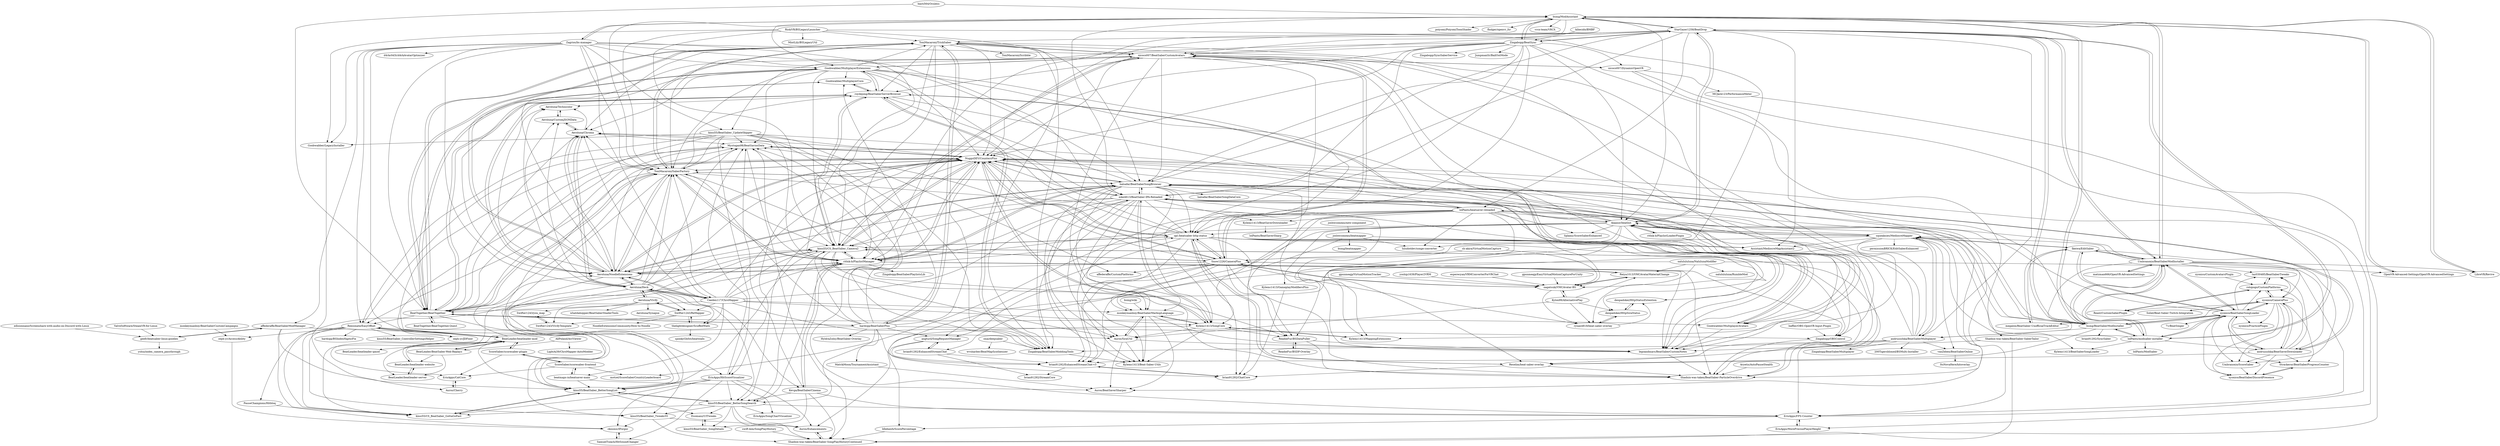 digraph G {
"bsmg/ModAssistant" -> "StarGazer1258/BeatDrop"
"bsmg/ModAssistant" -> "Zagrios/bs-manager"
"bsmg/ModAssistant" -> "Umbranoxio/BeatSaberModInstaller"
"bsmg/ModAssistant" -> "Zingabopp/BeatSync"
"bsmg/ModAssistant" -> "Goobwabber/MultiplayerExtensions"
"bsmg/ModAssistant" -> "OpenVR-Advanced-Settings/OpenVR-AdvancedSettings" ["e"=1]
"bsmg/ModAssistant" -> "nicoco007/BeatSaberCustomAvatars"
"bsmg/ModAssistant" -> "bsmg/BeatSaberModInstaller"
"bsmg/ModAssistant" -> "LibreVR/Revive" ["e"=1]
"bsmg/ModAssistant" -> "ToniMacaroni/SaberFactory"
"bsmg/ModAssistant" -> "Alaanor/beatlist"
"bsmg/ModAssistant" -> "nike4613/BeatSaber-IPA-Reloaded"
"bsmg/ModAssistant" -> "poiyomi/PoiyomiToonShader" ["e"=1]
"bsmg/ModAssistant" -> "fholger/openvr_fsr" ["e"=1]
"bsmg/ModAssistant" -> "vrcx-team/VRCX" ["e"=1]
"NuggoDEV/CountersPlus" -> "Mystogan98/BeatSaviorData"
"NuggoDEV/CountersPlus" -> "ToniMacaroni/SaberFactory"
"NuggoDEV/CountersPlus" -> "halsafar/BeatSaberSongBrowser"
"NuggoDEV/CountersPlus" -> "opl-/beatsaber-http-status"
"NuggoDEV/CountersPlus" -> "kinsi55/BeatSaber_BetterSongSearch"
"NuggoDEV/CountersPlus" -> "Aeroluna/NoodleExtensions"
"NuggoDEV/CountersPlus" -> "ErisApps/FPS-Counter"
"NuggoDEV/CountersPlus" -> "rithik-b/PlaylistManager"
"NuggoDEV/CountersPlus" -> "kinsi55/CS_BeatSaber_Camera2"
"NuggoDEV/CountersPlus" -> "ReadieFur/BSDataPuller"
"NuggoDEV/CountersPlus" -> "legoandmars/BeatSaberCustomNotes"
"NuggoDEV/CountersPlus" -> "ErisApps/HitScoreVisualizer"
"NuggoDEV/CountersPlus" -> "Kylemc1413/SongCore"
"NuggoDEV/CountersPlus" -> "Snow1226/CameraPlus"
"NuggoDEV/CountersPlus" -> "kinsi55/BeatSaber_BetterSongList"
"Umbranoxio/BeatSaberModInstaller" -> "bsmg/BeatSaberModInstaller"
"Umbranoxio/BeatSaberModInstaller" -> "xyonico/BeatSaberSongLoader"
"Umbranoxio/BeatSaberModInstaller" -> "lolPants/modsaber-installer"
"Umbranoxio/BeatSaberModInstaller" -> "StarGazer1258/BeatDrop"
"Umbranoxio/BeatSaberModInstaller" -> "bsmg/ModAssistant"
"Umbranoxio/BeatSaberModInstaller" -> "matzman666/OpenVR-AdvancedSettings" ["e"=1]
"Umbranoxio/BeatSaberModInstaller" -> "Ikeiwa/EditSaber"
"Umbranoxio/BeatSaberModInstaller" -> "xyonico/CameraPlus"
"Umbranoxio/BeatSaberModInstaller" -> "andruzzzhka/BeatSaberMultiplayer"
"Umbranoxio/BeatSaberModInstaller" -> "andruzzzhka/BeatSaverDownloader"
"Umbranoxio/BeatSaberModInstaller" -> "halsafar/BeatSaberSongBrowser"
"Umbranoxio/BeatSaberModInstaller" -> "squeaksies/MediocreMapper"
"Umbranoxio/BeatSaberModInstaller" -> "OpenVR-Advanced-Settings/OpenVR-AdvancedSettings" ["e"=1]
"Umbranoxio/BeatSaberModInstaller" -> "taz030485/BeatSaberTweaks"
"Umbranoxio/BeatSaberModInstaller" -> "LibreVR/Revive" ["e"=1]
"halsafar/BeatSaberSongBrowser" -> "NuggoDEV/CountersPlus"
"halsafar/BeatSaberSongBrowser" -> "Aeroluna/NoodleExtensions"
"halsafar/BeatSaberSongBrowser" -> "rithik-b/PlaylistManager"
"halsafar/BeatSaberSongBrowser" -> "legoandmars/BeatSaberCustomNotes"
"halsafar/BeatSaberSongBrowser" -> "roydejong/BeatSaberServerBrowser"
"halsafar/BeatSaberSongBrowser" -> "halsafar/BeatSaberSongDataCore"
"halsafar/BeatSaberSongBrowser" -> "ToniMacaroni/SaberFactory"
"halsafar/BeatSaberSongBrowser" -> "opl-/beatsaber-http-status"
"halsafar/BeatSaberSongBrowser" -> "Auros/SiraUtil"
"halsafar/BeatSaberSongBrowser" -> "kinsi55/CS_BeatSaber_Camera2"
"halsafar/BeatSaberSongBrowser" -> "monkeymanboy/BeatSaberMarkupLanguage"
"halsafar/BeatSaberSongBrowser" -> "Kylemc1413/SongCore"
"halsafar/BeatSaberSongBrowser" -> "andruzzzhka/BeatSaverDownloader"
"halsafar/BeatSaberSongBrowser" -> "nike4613/BeatSaber-IPA-Reloaded"
"halsafar/BeatSaberSongBrowser" -> "Kylemc1413/Beat-Saber-Utils"
"OpenVR-Advanced-Settings/OpenVR-AdvancedSettings" -> "bsmg/ModAssistant" ["e"=1]
"bsmg/BeatSaberModInstaller" -> "lolPants/modsaber-installer"
"bsmg/BeatSaberModInstaller" -> "StarGazer1258/BeatDrop"
"bsmg/BeatSaberModInstaller" -> "Umbranoxio/BeatSaberModInstaller"
"bsmg/BeatSaberModInstaller" -> "Alaanor/beatlist"
"bsmg/BeatSaberModInstaller" -> "nike4613/BeatSaber-IPA-Reloaded"
"bsmg/BeatSaberModInstaller" -> "andruzzzhka/BeatSaberMultiplayer"
"bsmg/BeatSaberModInstaller" -> "squeaksies/MediocreMapper"
"bsmg/BeatSaberModInstaller" -> "halsafar/BeatSaberSongBrowser"
"bsmg/BeatSaberModInstaller" -> "xyonico/CameraPlus"
"bsmg/BeatSaberModInstaller" -> "xyonico/BeatSaberSongLoader"
"bsmg/BeatSaberModInstaller" -> "bsmg/ModAssistant"
"bsmg/BeatSaberModInstaller" -> "brian91292/SyncSaber"
"bsmg/BeatSaberModInstaller" -> "Reselim/beat-saber-overlay"
"lolPants/beatsaver-reloaded" -> "nike4613/BeatSaber-IPA-Reloaded"
"lolPants/beatsaver-reloaded" -> "luludotdev/songe-converter"
"lolPants/beatsaver-reloaded" -> "squeaksies/MediocreMapper"
"lolPants/beatsaver-reloaded" -> "Splamy/ScoreSaberEnhanced"
"lolPants/beatsaver-reloaded" -> "Assistant/MediocreMapAssistant2"
"lolPants/beatsaver-reloaded" -> "brian91292/EnhancedStreamChat-v3"
"lolPants/beatsaver-reloaded" -> "Kylemc1413/MappingExtensions"
"lolPants/beatsaver-reloaded" -> "Kylemc1413/SongCore"
"lolPants/beatsaver-reloaded" -> "Kylemc1413/BeatSaverDownloader"
"lolPants/beatsaver-reloaded" -> "opl-/beatsaber-http-status"
"lolPants/beatsaver-reloaded" -> "NuggoDEV/CountersPlus"
"lolPants/beatsaver-reloaded" -> "Auros/BeatSaverSharper"
"lolPants/beatsaver-reloaded" -> "brian91292/ChatCore"
"lolPants/beatsaver-reloaded" -> "Alaanor/beatlist"
"lolPants/beatsaver-reloaded" -> "motzel/ScoreSaberCountryLeaderboard"
"sh-akira/VirtualMotionCapture" -> "nagatsuki/VMCAvatar-BS" ["e"=1]
"sh-akira/VirtualMotionCapture" -> "Snow1226/CameraPlus" ["e"=1]
"StarGazer1258/BeatDrop" -> "bsmg/BeatSaberModInstaller"
"StarGazer1258/BeatDrop" -> "Alaanor/beatlist"
"StarGazer1258/BeatDrop" -> "Umbranoxio/BeatSaberModInstaller"
"StarGazer1258/BeatDrop" -> "lolPants/modsaber-installer"
"StarGazer1258/BeatDrop" -> "bsmg/ModAssistant"
"StarGazer1258/BeatDrop" -> "nike4613/BeatSaber-IPA-Reloaded"
"StarGazer1258/BeatDrop" -> "Zingabopp/BeatSync"
"StarGazer1258/BeatDrop" -> "halsafar/BeatSaberSongBrowser"
"StarGazer1258/BeatDrop" -> "lolPants/beatsaver-reloaded"
"StarGazer1258/BeatDrop" -> "NuggoDEV/CountersPlus"
"StarGazer1258/BeatDrop" -> "nicoco007/BeatSaberCustomAvatars"
"StarGazer1258/BeatDrop" -> "ToniMacaroni/TrickSaber"
"StarGazer1258/BeatDrop" -> "Assistant/MediocreMapAssistant2"
"StarGazer1258/BeatDrop" -> "rithik-b/PlaylistManager"
"StarGazer1258/BeatDrop" -> "andruzzzhka/BeatSaberMultiplayer"
"esperecyan/VRMConverterForVRChat" -> "nagatsuki/VMCAvatar-BS" ["e"=1]
"baffler/OBS-OpenVR-Input-Plugin" -> "Zingabopp/OBSControl" ["e"=1]
"andruzzzhka/BeatSaberMultiplayer" -> "Zingabopp/BeatSaberMultiplayer"
"andruzzzhka/BeatSaberMultiplayer" -> "halsafar/BeatSaberSongBrowser"
"andruzzzhka/BeatSaberMultiplayer" -> "brian91292/EnhancedStreamChat-v3"
"andruzzzhka/BeatSaberMultiplayer" -> "vanZeben/BeatSaberOnline"
"andruzzzhka/BeatSaberMultiplayer" -> "squeaksies/MediocreMapper"
"andruzzzhka/BeatSaberMultiplayer" -> "200Tigersbloxed/BSMulti-Installer"
"andruzzzhka/BeatSaberMultiplayer" -> "Reselim/beat-saber-overlay"
"andruzzzhka/BeatSaberMultiplayer" -> "nicoco007/BeatSaberCustomAvatars"
"andruzzzhka/BeatSaberMultiplayer" -> "Alaanor/beatlist"
"andruzzzhka/BeatSaberMultiplayer" -> "nike4613/BeatSaber-IPA-Reloaded"
"andruzzzhka/BeatSaberMultiplayer" -> "Zingabopp/BeatSaberModdingTools"
"xyonico/BeatSaberSongLoader" -> "andruzzzhka/BeatSaverDownloader"
"xyonico/BeatSaberSongLoader" -> "xyonico/CameraPlus"
"xyonico/BeatSaberSongLoader" -> "megalon/BeatSaber-UnofficialTrackEditor"
"xyonico/BeatSaberSongLoader" -> "Ikeiwa/EditSaber"
"xyonico/BeatSaberSongLoader" -> "Umbranoxio/BeatSaberModInstaller"
"xyonico/BeatSaberSongLoader" -> "rolopogo/CustomPlatforms"
"xyonico/BeatSaberSongLoader" -> "halsafar/BeatSaberSongBrowser"
"xyonico/BeatSaberSongLoader" -> "Umbranoxio/ScoreSaber"
"xyonico/BeatSaberSongLoader" -> "taz030485/BeatSaberTweaks"
"xyonico/BeatSaberSongLoader" -> "lolPants/modsaber-installer"
"xyonico/BeatSaberSongLoader" -> "xyonico/PracticePlugin"
"xyonico/BeatSaberSongLoader" -> "xyonico/BeatSaberDiscordPresence"
"xyonico/BeatSaberSongLoader" -> "71/BeatSinger"
"xyonico/BeatSaberSongLoader" -> "Strackeror/BeatSaberProgressCounter"
"xyonico/BeatSaberSongLoader" -> "bsmg/BeatSaberModInstaller"
"Kylemc1413/GameplayModifiersPlus" -> "brian91292/ChatCore"
"Kylemc1413/MappingExtensions" -> "Kylemc1413/SongCore"
"Kylemc1413/SongCore" -> "Kylemc1413/MappingExtensions"
"Kylemc1413/SongCore" -> "monkeymanboy/BeatSaberMarkupLanguage"
"Kylemc1413/SongCore" -> "Auros/SiraUtil"
"Kylemc1413/SongCore" -> "ReadieFur/BSDataPuller"
"Kylemc1413/SongCore" -> "Kylemc1413/Beat-Saber-Utils"
"Kylemc1413/SongCore" -> "NuggoDEV/CountersPlus"
"Kylemc1413/SongCore" -> "nike4613/BeatSaber-IPA-Reloaded"
"Kylemc1413/SongCore" -> "Auros/Enhancements"
"monkeymanboy/BeatSaberCustomCampaigns" -> "zeph-yr/AccessAbility"
"Ikeiwa/EditSaber" -> "megalon/BeatSaber-UnofficialTrackEditor"
"Ikeiwa/EditSaber" -> "squeaksies/MediocreMapper"
"Ikeiwa/EditSaber" -> "xyonico/BeatSaberSongLoader"
"Ikeiwa/EditSaber" -> "Umbranoxio/BeatSaberModInstaller"
"Ikeiwa/EditSaber" -> "Umbranoxio/ScoreSaber"
"xyonico/CameraPlus" -> "rolopogo/CustomPlatforms"
"xyonico/CameraPlus" -> "taz030485/BeatSaberTweaks"
"xyonico/CameraPlus" -> "xyonico/PracticePlugin"
"xyonico/CameraPlus" -> "Soliel/Beat-Saber-Twitch-Integration"
"xyonico/CameraPlus" -> "xyonico/BeatSaberDiscordPresence"
"xyonico/CameraPlus" -> "andruzzzhka/BeatSaverDownloader"
"xyonico/CameraPlus" -> "Umbranoxio/ScoreSaber"
"xyonico/CameraPlus" -> "xyonico/BeatSaberSongLoader"
"xyonico/CameraPlus" -> "Reaxt/CustomSaberPlugin"
"xyonico/CameraPlus" -> "Strackeror/BeatSaberProgressCounter"
"angturil/SongRequestManager" -> "brian91292/EnhancedStreamChat"
"angturil/SongRequestManager" -> "brian91292/EnhancedStreamChat-v3"
"angturil/SongRequestManager" -> "brian91292/ChatCore"
"xyonico/CustomAvatarsPlugin" -> "rolopogo/CustomPlatforms"
"brian91292/EnhancedStreamChat" -> "brian91292/StreamCore"
"brian91292/EnhancedStreamChat" -> "angturil/SongRequestManager"
"brian91292/EnhancedStreamChat" -> "brian91292/EnhancedStreamChat-v3"
"nike4613/BeatSaber-IPA-Reloaded" -> "Kylemc1413/SongCore"
"nike4613/BeatSaber-IPA-Reloaded" -> "monkeymanboy/BeatSaberMarkupLanguage"
"nike4613/BeatSaber-IPA-Reloaded" -> "Auros/SiraUtil"
"nike4613/BeatSaber-IPA-Reloaded" -> "Kylemc1413/Beat-Saber-Utils"
"nike4613/BeatSaber-IPA-Reloaded" -> "halsafar/BeatSaberSongBrowser"
"nike4613/BeatSaber-IPA-Reloaded" -> "Aeroluna/NoodleExtensions"
"nike4613/BeatSaber-IPA-Reloaded" -> "opl-/beatsaber-http-status"
"nike4613/BeatSaber-IPA-Reloaded" -> "NuggoDEV/CountersPlus"
"nike4613/BeatSaber-IPA-Reloaded" -> "rithik-b/PlaylistManager"
"nike4613/BeatSaber-IPA-Reloaded" -> "kinsi55/CS_BeatSaber_Camera2"
"nike4613/BeatSaber-IPA-Reloaded" -> "brian91292/EnhancedStreamChat-v3"
"nike4613/BeatSaber-IPA-Reloaded" -> "Kylemc1413/BeatSaverDownloader"
"nike4613/BeatSaber-IPA-Reloaded" -> "lolPants/beatsaver-reloaded"
"nike4613/BeatSaber-IPA-Reloaded" -> "legoandmars/BeatSaberCustomNotes"
"nike4613/BeatSaber-IPA-Reloaded" -> "Zingabopp/BeatSaberModdingTools"
"Umbranoxio/ScoreSaber" -> "xyonico/BeatSaberDiscordPresence"
"andruzzzhka/BeatSaverDownloader" -> "xyonico/BeatSaberDiscordPresence"
"andruzzzhka/BeatSaverDownloader" -> "Umbranoxio/ScoreSaber"
"andruzzzhka/BeatSaverDownloader" -> "xyonico/BeatSaberSongLoader"
"andruzzzhka/BeatSaverDownloader" -> "rolopogo/CustomPlatforms"
"andruzzzhka/BeatSaverDownloader" -> "xyonico/CameraPlus"
"andruzzzhka/BeatSaverDownloader" -> "halsafar/BeatSaberSongBrowser"
"andruzzzhka/BeatSaverDownloader" -> "taz030485/BeatSaberTweaks"
"andruzzzhka/BeatSaverDownloader" -> "Reselim/beat-saber-overlay"
"andruzzzhka/BeatSaverDownloader" -> "Strackeror/BeatSaberProgressCounter"
"taz030485/BeatSaberTweaks" -> "rolopogo/CustomPlatforms"
"Alaanor/beatlist" -> "rithik-b/PlaylistLoaderPlugin"
"Alaanor/beatlist" -> "NuggoDEV/CountersPlus"
"Alaanor/beatlist" -> "rithik-b/PlaylistManager"
"Alaanor/beatlist" -> "Zingabopp/OBSControl"
"Alaanor/beatlist" -> "Snow1226/CameraPlus"
"Alaanor/beatlist" -> "Reselim/beat-saber-overlay"
"Alaanor/beatlist" -> "nike4613/BeatSaber-IPA-Reloaded"
"Alaanor/beatlist" -> "Splamy/ScoreSaberEnhanced"
"Alaanor/beatlist" -> "StarGazer1258/BeatDrop"
"Alaanor/beatlist" -> "brian91292/EnhancedStreamChat-v3"
"Alaanor/beatlist" -> "squeaksies/MediocreMapper"
"Alaanor/beatlist" -> "opl-/beatsaber-http-status"
"Alaanor/beatlist" -> "Shadnix-was-taken/BeatSaber-ParticleOverdrive"
"Alaanor/beatlist" -> "halsafar/BeatSaberSongBrowser"
"Alaanor/beatlist" -> "Kylemc1413/GameplayModifiersPlus"
"lolPants/modsaber-installer" -> "bsmg/BeatSaberModInstaller"
"lolPants/modsaber-installer" -> "Umbranoxio/BeatSaberModInstaller"
"lolPants/modsaber-installer" -> "xyonico/BeatSaberSongLoader"
"lolPants/modsaber-installer" -> "StarGazer1258/BeatDrop"
"lolPants/modsaber-installer" -> "andruzzzhka/BeatSaverDownloader"
"lolPants/modsaber-installer" -> "squeaksies/MediocreMapper"
"lolPants/modsaber-installer" -> "lolPants/ModSaber"
"lolPants/modsaber-installer" -> "Kylemc1413/BeatSaberSongLoader"
"lolPants/modsaber-installer" -> "NuggoDEV/CountersPlus"
"squeaksies/MediocreMapper" -> "Assistant/MediocreMapAssistant2"
"squeaksies/MediocreMapper" -> "luludotdev/songe-converter"
"squeaksies/MediocreMapper" -> "Ikeiwa/EditSaber"
"squeaksies/MediocreMapper" -> "Kylemc1413/MappingExtensions"
"squeaksies/MediocreMapper" -> "permissionBRICK/EditSaberEnhanced"
"squeaksies/MediocreMapper" -> "nike4613/BeatSaber-IPA-Reloaded"
"squeaksies/MediocreMapper" -> "Kylemc1413/BeatSaberSongLoader"
"squeaksies/MediocreMapper" -> "lolPants/beatsaver-reloaded"
"squeaksies/MediocreMapper" -> "brian91292/EnhancedStreamChat"
"squeaksies/MediocreMapper" -> "Alaanor/beatlist"
"squeaksies/MediocreMapper" -> "vanZeben/BeatSaberOnline"
"squeaksies/MediocreMapper" -> "andruzzzhka/BeatSaberMultiplayer"
"Strackeror/BeatSaberProgressCounter" -> "xyonico/BeatSaberDiscordPresence"
"opl-/beatsaber-http-status" -> "Reselim/beat-saber-overlay"
"opl-/beatsaber-http-status" -> "brian91292/ChatCore"
"opl-/beatsaber-http-status" -> "NuggoDEV/CountersPlus"
"opl-/beatsaber-http-status" -> "denpadokei/HttpSiraStatus"
"opl-/beatsaber-http-status" -> "brian91292/EnhancedStreamChat-v3"
"opl-/beatsaber-http-status" -> "kinsi55/CS_BeatSaber_Camera2"
"opl-/beatsaber-http-status" -> "rynan4818/beat-saber-overlay"
"opl-/beatsaber-http-status" -> "Zingabopp/OBSControl"
"opl-/beatsaber-http-status" -> "ReadieFur/BSDataPuller"
"opl-/beatsaber-http-status" -> "Snow1226/CameraPlus"
"opl-/beatsaber-http-status" -> "angturil/SongRequestManager"
"opl-/beatsaber-http-status" -> "Mystogan98/BeatSaviorData"
"opl-/beatsaber-http-status" -> "Shadnix-was-taken/BeatSaber-ParticleOverdrive"
"opl-/beatsaber-http-status" -> "denpadokei/HttpStatusExtention"
"opl-/beatsaber-http-status" -> "Aeroluna/Chroma"
"Kylemc1413/BeatSaverDownloader" -> "lolPants/BeatSaverSharp"
"Shadnix-was-taken/BeatSaber-SaberTailor" -> "legoandmars/BeatSaberCustomNotes"
"Shadnix-was-taken/BeatSaber-SaberTailor" -> "Shadnix-was-taken/BeatSaber-SongPlayHistoryContinued"
"Reselim/beat-saber-overlay" -> "opl-/beatsaber-http-status"
"Reselim/beat-saber-overlay" -> "Shadnix-was-taken/BeatSaber-ParticleOverdrive"
"Reselim/beat-saber-overlay" -> "brian91292/ChatCore"
"legoandmars/BeatSaberCustomNotes" -> "Shadnix-was-taken/BeatSaber-ParticleOverdrive"
"megalon/BeatSaber-UnofficialTrackEditor" -> "Ikeiwa/EditSaber"
"xyonico/BeatSaberDiscordPresence" -> "Strackeror/BeatSaberProgressCounter"
"Reaxt/CustomSaberPlugin" -> "rolopogo/CustomPlatforms"
"rolopogo/CustomPlatforms" -> "taz030485/BeatSaberTweaks"
"rolopogo/CustomPlatforms" -> "Reaxt/CustomSaberPlugin"
"rolopogo/CustomPlatforms" -> "xyonico/CameraPlus"
"vanZeben/BeatSaberOnline" -> "ItsNovaHere/hitoverlay"
"Caeden117/ChroMapper" -> "Aeroluna/NoodleExtensions"
"Caeden117/ChroMapper" -> "Aeroluna/Heck"
"Caeden117/ChroMapper" -> "Kylemc1413/SongCore"
"Caeden117/ChroMapper" -> "monkeymanboy/BeatSaberMarkupLanguage"
"Caeden117/ChroMapper" -> "NuggoDEV/CountersPlus"
"Caeden117/ChroMapper" -> "nike4613/BeatSaber-IPA-Reloaded"
"Caeden117/ChroMapper" -> "BeatTogether/BeatTogether"
"Caeden117/ChroMapper" -> "Aeroluna/Chroma"
"Caeden117/ChroMapper" -> "thelightdesigner/ScuffedWalls"
"Caeden117/ChroMapper" -> "Swifter1243/ReMapper"
"Caeden117/ChroMapper" -> "Zingabopp/BeatSaberModdingTools"
"Caeden117/ChroMapper" -> "beatmaps-io/beatsaver-main"
"Caeden117/ChroMapper" -> "rithik-b/PlaylistManager"
"Caeden117/ChroMapper" -> "kinsi55/CS_BeatSaber_Camera2"
"Caeden117/ChroMapper" -> "ToniMacaroni/SaberFactory"
"nalulululuna/NalulunaModifier" -> "ErisApps/FPS-Counter"
"nalulululuna/NalulunaModifier" -> "Reiya1013/VMCAvatarMaterialChange"
"nalulululuna/NalulunaModifier" -> "nagatsuki/VMCAvatar-BS"
"nalulululuna/NalulunaModifier" -> "nalulululuna/RumbleMod"
"nalulululuna/NalulunaModifier" -> "Idlebawb/ScorePercentage"
"joshwcomeau/beatmapper" -> "bsmg/beatmapper"
"joshwcomeau/beatmapper" -> "Assistant/MediocreMapAssistant2"
"joshwcomeau/beatmapper" -> "luludotdev/songe-converter"
"joshwcomeau/beatmapper" -> "monkeymanboy/BeatSaberMarkupLanguage"
"ToniMacaroni/TrickSaber" -> "ToniMacaroni/SaberFactory"
"ToniMacaroni/TrickSaber" -> "Aeroluna/NoodleExtensions"
"ToniMacaroni/TrickSaber" -> "ToniMacaroni/Scribble"
"ToniMacaroni/TrickSaber" -> "kinsi55/CS_BeatSaber_Camera2"
"ToniMacaroni/TrickSaber" -> "roydejong/BeatSaberServerBrowser"
"ToniMacaroni/TrickSaber" -> "nicoco007/BeatSaberCustomAvatars"
"ToniMacaroni/TrickSaber" -> "Aeroluna/Chroma"
"ToniMacaroni/TrickSaber" -> "rithik-b/PlaylistManager"
"ToniMacaroni/TrickSaber" -> "Goobwabber/MultiplayerAvatars"
"ToniMacaroni/TrickSaber" -> "halsafar/BeatSaberSongBrowser"
"ToniMacaroni/TrickSaber" -> "Zingabopp/OBSControl"
"ToniMacaroni/TrickSaber" -> "BeatTogether/BeatTogether"
"ToniMacaroni/TrickSaber" -> "NuggoDEV/CountersPlus"
"ToniMacaroni/TrickSaber" -> "hardcpp/BeatSaberPlus"
"ToniMacaroni/TrickSaber" -> "Zingabopp/BeatSaberModdingTools"
"gpsnmeajp/EasyVirtualMotionCaptureForUnity" -> "nagatsuki/VMCAvatar-BS" ["e"=1]
"Snow1226/CameraPlus" -> "nagatsuki/VMCAvatar-BS"
"Snow1226/CameraPlus" -> "Reiya1013/VMCAvatarMaterialChange"
"Snow1226/CameraPlus" -> "rynan4818/beat-saber-overlay"
"Snow1226/CameraPlus" -> "kinsi55/CS_BeatSaber_Camera2"
"Snow1226/CameraPlus" -> "NuggoDEV/CountersPlus"
"Snow1226/CameraPlus" -> "Shadnix-was-taken/BeatSaber-ParticleOverdrive"
"Snow1226/CameraPlus" -> "opl-/beatsaber-http-status"
"Snow1226/CameraPlus" -> "ReadieFur/BSDataPuller"
"Snow1226/CameraPlus" -> "nicoco007/BeatSaberCustomAvatars"
"Snow1226/CameraPlus" -> "Kylemc1413/Beat-Saber-Utils"
"Snow1226/CameraPlus" -> "affederaffe/CustomPlatforms"
"Snow1226/CameraPlus" -> "Mystogan98/BeatSaviorData"
"Snow1226/CameraPlus" -> "angturil/SongRequestManager"
"Snow1226/CameraPlus" -> "monkeymanboy/BeatSaberMarkupLanguage"
"Snow1226/CameraPlus" -> "Aeroluna/NoodleExtensions"
"rynan4818/beat-saber-overlay" -> "denpadokei/HttpSiraStatus"
"rynan4818/beat-saber-overlay" -> "denpadokei/HttpStatusExtention"
"gpsnmeajp/VirtualMotionTracker" -> "nagatsuki/VMCAvatar-BS" ["e"=1]
"rithik-b/PlaylistLoaderPlugin" -> "Shadnix-was-taken/BeatSaber-ParticleOverdrive"
"rithik-b/PlaylistLoaderPlugin" -> "Alaanor/beatlist"
"Mystogan98/BeatSaviorData" -> "NuggoDEV/CountersPlus"
"Mystogan98/BeatSaviorData" -> "ErisApps/FPS-Counter"
"Mystogan98/BeatSaviorData" -> "zeph-yr/JDFixer"
"Mystogan98/BeatSaviorData" -> "Shadnix-was-taken/BeatSaber-SongPlayHistoryContinued"
"kihecido/BMBF" -> "Zingabopp/BeatSync" ["e"=1]
"oxai/deepsaber" -> "Zingabopp/BeatSaberModdingTools"
"oxai/deepsaber" -> "wvsharber/BeatMapSynthesizer"
"MatrikMoon/TournamentAssistant" -> "Auros/BeatSaverSharper"
"geefr/beatsaber-linux-goodies" -> "affederaffe/BeatSaberModManager"
"geefr/beatsaber-linux-goodies" -> "yshui/index_camera_passthrough" ["e"=1]
"Zingabopp/BeatSaberModdingTools" -> "Kylemc1413/Beat-Saber-Utils"
"Zingabopp/BeatSaberModdingTools" -> "roydejong/BeatSaberServerBrowser"
"nicoco007/BeatSaberCustomAvatars" -> "nicoco007/DynamicOpenVR"
"nicoco007/BeatSaberCustomAvatars" -> "kinsi55/CS_BeatSaber_Camera2"
"nicoco007/BeatSaberCustomAvatars" -> "Snow1226/CameraPlus"
"nicoco007/BeatSaberCustomAvatars" -> "ToniMacaroni/TrickSaber"
"nicoco007/BeatSaberCustomAvatars" -> "ToniMacaroni/SaberFactory"
"nicoco007/BeatSaberCustomAvatars" -> "Aeroluna/NoodleExtensions"
"nicoco007/BeatSaberCustomAvatars" -> "opl-/beatsaber-http-status"
"nicoco007/BeatSaberCustomAvatars" -> "halsafar/BeatSaberSongBrowser"
"nicoco007/BeatSaberCustomAvatars" -> "NuggoDEV/CountersPlus"
"nicoco007/BeatSaberCustomAvatars" -> "monkeymanboy/BeatSaberMarkupLanguage"
"nicoco007/BeatSaberCustomAvatars" -> "Goobwabber/MultiplayerAvatars"
"nicoco007/BeatSaberCustomAvatars" -> "roydejong/BeatSaberServerBrowser"
"nicoco007/BeatSaberCustomAvatars" -> "nagatsuki/VMCAvatar-BS"
"nicoco007/BeatSaberCustomAvatars" -> "legoandmars/BeatSaberCustomNotes"
"nicoco007/BeatSaberCustomAvatars" -> "Goobwabber/MultiplayerExtensions"
"Aeroluna/Chroma" -> "Aeroluna/NoodleExtensions"
"Aeroluna/Chroma" -> "Aeroluna/CustomJSONData"
"Aeroluna/Chroma" -> "Aeroluna/Technicolor"
"Aeroluna/Chroma" -> "Aeroluna/Heck"
"Aeroluna/Chroma" -> "Mystogan98/BeatSaviorData"
"Aeroluna/CustomJSONData" -> "Aeroluna/Technicolor"
"Aeroluna/CustomJSONData" -> "Aeroluna/Chroma"
"Zingabopp/OBSControl" -> "Shadnix-was-taken/BeatSaber-ParticleOverdrive"
"Aeroluna/NoodleExtensions" -> "Aeroluna/Chroma"
"Aeroluna/NoodleExtensions" -> "Aeroluna/Heck"
"Aeroluna/NoodleExtensions" -> "Aeroluna/CustomJSONData"
"Aeroluna/NoodleExtensions" -> "rithik-b/PlaylistManager"
"Aeroluna/NoodleExtensions" -> "NuggoDEV/CountersPlus"
"Aeroluna/NoodleExtensions" -> "ToniMacaroni/SaberFactory"
"Aeroluna/NoodleExtensions" -> "roydejong/BeatSaberServerBrowser"
"Aeroluna/NoodleExtensions" -> "ToniMacaroni/TrickSaber"
"Aeroluna/NoodleExtensions" -> "halsafar/BeatSaberSongBrowser"
"Aeroluna/NoodleExtensions" -> "Aeroluna/Technicolor"
"Aeroluna/NoodleExtensions" -> "Mystogan98/BeatSaviorData"
"Aeroluna/NoodleExtensions" -> "opl-/beatsaber-http-status"
"Aeroluna/NoodleExtensions" -> "Caeden117/ChroMapper"
"Aeroluna/NoodleExtensions" -> "kinsi55/CS_BeatSaber_GottaGoFast"
"Aeroluna/NoodleExtensions" -> "kinsi55/CS_BeatSaber_Camera2"
"brian91292/EnhancedStreamChat-v3" -> "brian91292/ChatCore"
"brian91292/EnhancedStreamChat-v3" -> "brian91292/StreamCore"
"ErisApps/MorePrecisePlayerHeight" -> "ErisApps/FPS-Counter"
"Aryetis/AutoPauseStealth" -> "Shadnix-was-taken/BeatSaber-ParticleOverdrive"
"Kylon99/AlternativePlay" -> "nagatsuki/VMCAvatar-BS"
"Kylon99/AlternativePlay" -> "denpadokei/HttpSiraStatus"
"Kylon99/AlternativePlay" -> "Reiya1013/VMCAvatarMaterialChange"
"Kylon99/AlternativePlay" -> "rynan4818/beat-saber-overlay"
"Kylon99/AlternativePlay" -> "Auros/SiraUtil"
"Auros/SiraUtil" -> "monkeymanboy/BeatSaberMarkupLanguage"
"Auros/SiraUtil" -> "Kylemc1413/Beat-Saber-Utils"
"Auros/SiraUtil" -> "Auros/BeatSaverSharper"
"Auros/SiraUtil" -> "legoandmars/BeatSaberCustomNotes"
"bsmg/wiki" -> "monkeymanboy/BeatSaberMarkupLanguage"
"Zingabopp/BeatSync" -> "Zingabopp/SyncSaberService"
"Zingabopp/BeatSync" -> "rithik-b/PlaylistManager"
"Zingabopp/BeatSync" -> "StarGazer1258/BeatDrop"
"Zingabopp/BeatSync" -> "Alaanor/beatlist"
"Zingabopp/BeatSync" -> "NuggoDEV/CountersPlus"
"Zingabopp/BeatSync" -> "bsmg/ModAssistant"
"Zingabopp/BeatSync" -> "kinsi55/BeatSaber_UpdateSkipper"
"Zingabopp/BeatSync" -> "Shadnix-was-taken/BeatSaber-SaberTailor"
"Zingabopp/BeatSync" -> "nike4613/BeatSaber-IPA-Reloaded"
"Zingabopp/BeatSync" -> "halsafar/BeatSaberSongBrowser"
"Zingabopp/BeatSync" -> "JumpmanSr/BailOutMode"
"Zingabopp/BeatSync" -> "nicoco007/BeatSaberCustomAvatars"
"Zingabopp/BeatSync" -> "opl-/beatsaber-http-status"
"Zingabopp/BeatSync" -> "Kylemc1413/SongCore"
"Zingabopp/BeatSync" -> "nicoco007/DynamicOpenVR"
"yoship1639/Player2VRM" -> "nagatsuki/VMCAvatar-BS" ["e"=1]
"nagatsuki/VMCAvatar-BS" -> "Reiya1013/VMCAvatarMaterialChange"
"nagatsuki/VMCAvatar-BS" -> "Snow1226/CameraPlus"
"nagatsuki/VMCAvatar-BS" -> "Kylon99/AlternativePlay"
"nagatsuki/VMCAvatar-BS" -> "rynan4818/beat-saber-overlay"
"Aeroluna/Technicolor" -> "Aeroluna/CustomJSONData"
"nicoco007/DynamicOpenVR" -> "nicoco007/BeatSaberCustomAvatars"
"nicoco007/DynamicOpenVR" -> "MCJack123/PerformanceMeter"
"nicoco007/DynamicOpenVR" -> "Shadnix-was-taken/BeatSaber-ParticleOverdrive"
"nicoco007/DynamicOpenVR" -> "ErisApps/MorePrecisePlayerHeight"
"ErisApps/FPS-Counter" -> "ErisApps/MorePrecisePlayerHeight"
"ErisApps/FPS-Counter" -> "Idlebawb/ScorePercentage"
"ErisApps/HitScoreVisualizer" -> "kinsi55/BeatSaber_BetterSongSearch"
"ErisApps/HitScoreVisualizer" -> "SamuelTulach/HitSoundChanger"
"ErisApps/HitScoreVisualizer" -> "ErisApps/SongChartVisualizer"
"ErisApps/HitScoreVisualizer" -> "Mystogan98/BeatSaviorData"
"ErisApps/HitScoreVisualizer" -> "Auros/Enhancements"
"ErisApps/HitScoreVisualizer" -> "kinsi55/CS_BeatSaber_GottaGoFast"
"ErisApps/HitScoreVisualizer" -> "kinsi55/BeatSaber_BetterSongList"
"ErisApps/HitScoreVisualizer" -> "ckosmic/IForgor"
"ReadieFur/BSDP-Overlay" -> "ReadieFur/BSDataPuller"
"monkeymanboy/BeatSaberMarkupLanguage" -> "Auros/SiraUtil"
"monkeymanboy/BeatSaberMarkupLanguage" -> "Kylemc1413/Beat-Saber-Utils"
"monkeymanboy/BeatSaberMarkupLanguage" -> "Kylemc1413/SongCore"
"monkeymanboy/BeatSaberMarkupLanguage" -> "legoandmars/BeatSaberCustomNotes"
"monkeymanboy/BeatSaberMarkupLanguage" -> "Auros/BeatSaverSharper"
"Reiya1013/VMCAvatarMaterialChange" -> "nagatsuki/VMCAvatar-BS"
"Reiya1013/VMCAvatarMaterialChange" -> "Snow1226/CameraPlus"
"Auros/Enhancements" -> "Shadnix-was-taken/BeatSaber-SongPlayHistoryContinued"
"brian91292/ChatCore" -> "brian91292/EnhancedStreamChat-v3"
"ReadieFur/BSDataPuller" -> "ReadieFur/BSDP-Overlay"
"ReadieFur/BSDataPuller" -> "Shadnix-was-taken/BeatSaber-ParticleOverdrive"
"ReadieFur/BSDataPuller" -> "legoandmars/BeatSaberCustomNotes"
"swift-kim/SongPlayHistory" -> "Shadnix-was-taken/BeatSaber-SongPlayHistoryContinued"
"Idlebawb/ScorePercentage" -> "Shadnix-was-taken/BeatSaber-SongPlayHistoryContinued"
"ToniMacaroni/SaberFactory" -> "NuggoDEV/CountersPlus"
"ToniMacaroni/SaberFactory" -> "rithik-b/PlaylistManager"
"ToniMacaroni/SaberFactory" -> "ToniMacaroni/TrickSaber"
"ToniMacaroni/SaberFactory" -> "Aeroluna/NoodleExtensions"
"ToniMacaroni/SaberFactory" -> "Mystogan98/BeatSaviorData"
"ToniMacaroni/SaberFactory" -> "BeatTogether/BeatTogether"
"ToniMacaroni/SaberFactory" -> "kinsi55/CS_BeatSaber_Camera2"
"ToniMacaroni/SaberFactory" -> "halsafar/BeatSaberSongBrowser"
"ToniMacaroni/SaberFactory" -> "roydejong/BeatSaberServerBrowser"
"ToniMacaroni/SaberFactory" -> "Reezonate/EasyOffset"
"ToniMacaroni/SaberFactory" -> "ErisApps/HitScoreVisualizer"
"ToniMacaroni/SaberFactory" -> "Aeroluna/Chroma"
"ToniMacaroni/SaberFactory" -> "legoandmars/BeatSaberCustomNotes"
"ToniMacaroni/SaberFactory" -> "kinsi55/BeatSaber_Tweaks55"
"ToniMacaroni/SaberFactory" -> "Zingabopp/BeatSaberModdingTools"
"basti564/Oculess" -> "BeatTogether/BeatTogether" ["e"=1]
"basti564/Oculess" -> "bsmg/ModAssistant" ["e"=1]
"BeatTogether/BeatTogether" -> "Goobwabber/MultiplayerExtensions"
"BeatTogether/BeatTogether" -> "roydejong/BeatSaberServerBrowser"
"BeatTogether/BeatTogether" -> "Goobwabber/MultiplayerCore"
"BeatTogether/BeatTogether" -> "Mystogan98/BeatSaviorData"
"BeatTogether/BeatTogether" -> "ToniMacaroni/SaberFactory"
"BeatTogether/BeatTogether" -> "Reezonate/EasyOffset"
"BeatTogether/BeatTogether" -> "BeatTogether/BeatTogether.Quest" ["e"=1]
"BeatTogether/BeatTogether" -> "rithik-b/PlaylistManager"
"BeatTogether/BeatTogether" -> "Aeroluna/NoodleExtensions"
"BeatTogether/BeatTogether" -> "NuggoDEV/CountersPlus"
"BeatTogether/BeatTogether" -> "Goobwabber/MultiplayerAvatars"
"BeatTogether/BeatTogether" -> "Aeroluna/Chroma"
"BeatTogether/BeatTogether" -> "ToniMacaroni/TrickSaber"
"BeatTogether/BeatTogether" -> "kinsi55/BeatSaber_BetterSongList"
"BeatTogether/BeatTogether" -> "hardcpp/BeatSaberPlus"
"Goobwabber/MultiplayerExtensions" -> "BeatTogether/BeatTogether"
"Goobwabber/MultiplayerExtensions" -> "roydejong/BeatSaberServerBrowser"
"Goobwabber/MultiplayerExtensions" -> "ToniMacaroni/SaberFactory"
"Goobwabber/MultiplayerExtensions" -> "Aeroluna/NoodleExtensions"
"Goobwabber/MultiplayerExtensions" -> "Goobwabber/MultiplayerAvatars"
"Goobwabber/MultiplayerExtensions" -> "Goobwabber/MultiplayerCore"
"Goobwabber/MultiplayerExtensions" -> "nicoco007/BeatSaberCustomAvatars"
"Goobwabber/MultiplayerExtensions" -> "NuggoDEV/CountersPlus"
"Goobwabber/MultiplayerExtensions" -> "halsafar/BeatSaberSongBrowser"
"Goobwabber/MultiplayerExtensions" -> "ToniMacaroni/TrickSaber"
"Goobwabber/MultiplayerExtensions" -> "kinsi55/CS_BeatSaber_Camera2"
"Goobwabber/MultiplayerExtensions" -> "Snow1226/CameraPlus"
"Goobwabber/MultiplayerExtensions" -> "Aeroluna/Chroma"
"Goobwabber/MultiplayerExtensions" -> "Mystogan98/BeatSaviorData"
"Goobwabber/MultiplayerExtensions" -> "nike4613/BeatSaber-IPA-Reloaded"
"kinsi55/BeatSaber_UpdateSkipper" -> "ErisApps/HitScoreVisualizer"
"kinsi55/BeatSaber_UpdateSkipper" -> "rithik-b/PlaylistManager"
"kinsi55/BeatSaber_UpdateSkipper" -> "Zingabopp/BeatSaberModdingTools"
"kinsi55/BeatSaber_UpdateSkipper" -> "Reezonate/EasyOffset"
"kinsi55/BeatSaber_UpdateSkipper" -> "NuggoDEV/CountersPlus"
"kinsi55/BeatSaber_UpdateSkipper" -> "affederaffe/CustomPlatforms"
"kinsi55/BeatSaber_UpdateSkipper" -> "Mystogan98/BeatSaviorData"
"kinsi55/BeatSaber_UpdateSkipper" -> "Goobwabber/LegacyInstaller"
"kinsi55/BeatSaber_UpdateSkipper" -> "ToniMacaroni/SaberFactory"
"kinsi55/BeatSaber_UpdateSkipper" -> "BeatTogether/BeatTogether"
"kinsi55/BeatSaber_UpdateSkipper" -> "ErisApps/FPS-Counter"
"Aeroluna/Vivify" -> "Swifter1243/VivifyTemplate"
"Aeroluna/Vivify" -> "Swifter1243/ReMapper"
"Aeroluna/Vivify" -> "Aeroluna/Synapse"
"Aeroluna/Vivify" -> "Aeroluna/Heck"
"Aeroluna/Vivify" -> "whatdahopper/BeatSaberShaderTools"
"Aeroluna/Vivify" -> "Swifter1243/you_map"
"hardcpp/BeatSaberPlus" -> "kinsi55/CS_BeatSaber_Camera2"
"hardcpp/BeatSaberPlus" -> "Mystogan98/BeatSaviorData"
"hardcpp/BeatSaberPlus" -> "HyldraZolxy/BeatSaber-Overlay"
"hardcpp/BeatSaberPlus" -> "ToniMacaroni/SaberFactory"
"hardcpp/BeatSaberPlus" -> "Zingabopp/OBSControl"
"hardcpp/BeatSaberPlus" -> "Aeroluna/Chroma"
"hardcpp/BeatSaberPlus" -> "brian91292/EnhancedStreamChat-v3"
"hardcpp/BeatSaberPlus" -> "NuggoDEV/CountersPlus"
"hardcpp/BeatSaberPlus" -> "ToniMacaroni/TrickSaber"
"hardcpp/BeatSaberPlus" -> "kinsi55/BeatSaber_BetterSongSearch"
"hardcpp/BeatSaberPlus" -> "MatrikMoon/TournamentAssistant"
"hardcpp/BeatSaberPlus" -> "angturil/SongRequestManager"
"hardcpp/BeatSaberPlus" -> "Goobwabber/MultiplayerCore"
"hardcpp/BeatSaberPlus" -> "ErisApps/CatCore"
"hardcpp/BeatSaberPlus" -> "BeatTogether/BeatTogether"
"BeatTogether/BeatTogether.Quest" -> "BeatTogether/BeatTogether" ["e"=1]
"rithik-b/PlaylistManager" -> "Zingabopp/BeatSaberPlaylistsLib"
"rithik-b/PlaylistManager" -> "ToniMacaroni/SaberFactory"
"rithik-b/PlaylistManager" -> "kinsi55/BeatSaber_BetterSongSearch"
"rithik-b/PlaylistManager" -> "Aeroluna/NoodleExtensions"
"rithik-b/PlaylistManager" -> "legoandmars/BeatSaberCustomNotes"
"rithik-b/PlaylistManager" -> "Mystogan98/BeatSaviorData"
"rithik-b/PlaylistManager" -> "kinsi55/CS_BeatSaber_Camera2"
"rithik-b/PlaylistManager" -> "Shadnix-was-taken/BeatSaber-ParticleOverdrive"
"rithik-b/PlaylistManager" -> "NuggoDEV/CountersPlus"
"rithik-b/PlaylistManager" -> "Kevga/BeatSaberCinema"
"rithik-b/PlaylistManager" -> "halsafar/BeatSaberSongBrowser"
"rithik-b/PlaylistManager" -> "Zingabopp/OBSControl"
"affederaffe/BeatSaberModManager" -> "kinsi55/CS_BeatSaber_GottaGoFast"
"affederaffe/BeatSaberModManager" -> "geefr/beatsaber-linux-goodies"
"affederaffe/BeatSaberModManager" -> "Auros/SiraUtil"
"affederaffe/BeatSaberModManager" -> "kinsi55/BeatSaber_BetterSongList"
"roydejong/BeatSaberServerBrowser" -> "BeatTogether/BeatTogether"
"roydejong/BeatSaberServerBrowser" -> "Goobwabber/MultiplayerExtensions"
"roydejong/BeatSaberServerBrowser" -> "Goobwabber/MultiplayerCore"
"roydejong/BeatSaberServerBrowser" -> "legoandmars/BeatSaberCustomNotes"
"roydejong/BeatSaberServerBrowser" -> "Goobwabber/MultiplayerAvatars"
"roydejong/BeatSaberServerBrowser" -> "Aeroluna/NoodleExtensions"
"roydejong/BeatSaberServerBrowser" -> "Zingabopp/BeatSaberModdingTools"
"roydejong/BeatSaberServerBrowser" -> "kinsi55/CS_BeatSaber_Camera2"
"roydejong/BeatSaberServerBrowser" -> "Aeroluna/Technicolor"
"Goobwabber/MultiplayerAvatars" -> "roydejong/BeatSaberServerBrowser"
"Goobwabber/MultiplayerAvatars" -> "legoandmars/BeatSaberCustomNotes"
"kinsi55/BeatSaber_Tweaks55" -> "ckosmic/IForgor"
"kinsi55/BeatSaber_Tweaks55" -> "Shadnix-was-taken/BeatSaber-SongPlayHistoryContinued"
"kinsi55/BeatSaber_Tweaks55" -> "Auros/Enhancements"
"RiskiVR/BSLegacyLauncher" -> "Zingabopp/BeatSaberModdingTools"
"RiskiVR/BSLegacyLauncher" -> "Goobwabber/LegacyInstaller"
"RiskiVR/BSLegacyLauncher" -> "ToniMacaroni/SaberFactory"
"RiskiVR/BSLegacyLauncher" -> "MintLily/BSLegacyUtil"
"RiskiVR/BSLegacyLauncher" -> "ToniMacaroni/TrickSaber"
"RiskiVR/BSLegacyLauncher" -> "Kylemc1413/MappingExtensions"
"RiskiVR/BSLegacyLauncher" -> "kinsi55/CS_BeatSaber_Camera2"
"ScoreSaber/scoresaber-frontend" -> "ScoreSaber/scoresaber-plugin"
"ScoreSaber/scoresaber-frontend" -> "beatmaps-io/beatsaver-main"
"ScoreSaber/scoresaber-frontend" -> "motzel/ScoreSaberCountryLeaderboard"
"ScoreSaber/scoresaber-frontend" -> "ErisApps/CatCore"
"kinsi55/BeatSaber_BetterSongSearch" -> "kinsi55/BeatSaber_BetterSongList"
"kinsi55/BeatSaber_BetterSongSearch" -> "kinsi55/BeatSaber_SongDetails"
"kinsi55/BeatSaber_BetterSongSearch" -> "Shadnix-was-taken/BeatSaber-SongPlayHistoryContinued"
"kinsi55/BeatSaber_BetterSongSearch" -> "kinsi55/BeatSaber_Tweaks55"
"kinsi55/BeatSaber_BetterSongSearch" -> "Auros/Enhancements"
"kinsi55/BeatSaber_BetterSongSearch" -> "ErisApps/SongChartVisualizer"
"kinsi55/BeatSaber_BetterSongSearch" -> "kinsi55/CS_BeatSaber_GottaGoFast"
"kinsi55/BeatSaber_BetterSongSearch" -> "ErisApps/FPS-Counter"
"kinsi55/BeatSaber_BetterSongSearch" -> "Exomanz/UITweaks"
"Aeroluna/Heck" -> "Aeroluna/Chroma"
"Aeroluna/Heck" -> "Aeroluna/NoodleExtensions"
"Aeroluna/Heck" -> "Aeroluna/CustomJSONData"
"Aeroluna/Heck" -> "kinsi55/BeatSaber_BetterSongList"
"Aeroluna/Heck" -> "Aeroluna/Vivify"
"Aeroluna/Heck" -> "kinsi55/CS_BeatSaber_Camera2"
"Aeroluna/Heck" -> "Aeroluna/Technicolor"
"Aeroluna/Heck" -> "kinsi55/BeatSaber_BetterSongSearch"
"Aeroluna/Heck" -> "Mystogan98/BeatSaviorData"
"Aeroluna/Heck" -> "Kevga/BeatSaberCinema"
"Aeroluna/Heck" -> "ToniMacaroni/SaberFactory"
"Aeroluna/Heck" -> "NuggoDEV/CountersPlus"
"Aeroluna/Heck" -> "Swifter1243/ReMapper"
"Aeroluna/Heck" -> "Caeden117/ChroMapper"
"Aeroluna/Heck" -> "thelightdesigner/ScuffedWalls"
"kinsi55/CS_BeatSaber_Camera2" -> "kinsi55/BeatSaber_BetterSongList"
"kinsi55/CS_BeatSaber_Camera2" -> "Snow1226/CameraPlus"
"kinsi55/CS_BeatSaber_Camera2" -> "rithik-b/PlaylistManager"
"kinsi55/CS_BeatSaber_Camera2" -> "legoandmars/BeatSaberCustomNotes"
"kinsi55/CS_BeatSaber_Camera2" -> "nicoco007/BeatSaberCustomAvatars"
"kinsi55/CS_BeatSaber_Camera2" -> "opl-/beatsaber-http-status"
"kinsi55/CS_BeatSaber_Camera2" -> "Shadnix-was-taken/BeatSaber-ParticleOverdrive"
"kinsi55/CS_BeatSaber_Camera2" -> "kinsi55/BeatSaber_BetterSongSearch"
"kinsi55/CS_BeatSaber_Camera2" -> "roydejong/BeatSaberServerBrowser"
"kinsi55/CS_BeatSaber_Camera2" -> "kinsi55/CS_BeatSaber_GottaGoFast"
"kinsi55/CS_BeatSaber_Camera2" -> "NuggoDEV/CountersPlus"
"kinsi55/CS_BeatSaber_Camera2" -> "ReadieFur/BSDataPuller"
"kinsi55/CS_BeatSaber_Camera2" -> "kinsi55/BeatSaber_Tweaks55"
"kinsi55/CS_BeatSaber_Camera2" -> "Auros/SiraUtil"
"kinsi55/CS_BeatSaber_Camera2" -> "ErisApps/FPS-Counter"
"beatmaps-io/beatsaver-main" -> "ScoreSaber/scoresaber-frontend"
"beatmaps-io/beatsaver-main" -> "Auros/BeatSaverSharper"
"beatmaps-io/beatsaver-main" -> "kinsi55/BeatSaber_BetterSongList"
"Kevga/BeatSaberCinema" -> "kinsi55/BeatSaber_BetterSongSearch"
"Kevga/BeatSaberCinema" -> "Shadnix-was-taken/BeatSaber-SongPlayHistoryContinued"
"Kevga/BeatSaberCinema" -> "ErisApps/FPS-Counter"
"Kevga/BeatSaberCinema" -> "rithik-b/PlaylistManager"
"Kevga/BeatSaberCinema" -> "Mystogan98/BeatSaviorData"
"Kevga/BeatSaberCinema" -> "kinsi55/BeatSaber_SongDetails"
"kinsi55/BeatSaber_BetterSongList" -> "kinsi55/BeatSaber_BetterSongSearch"
"kinsi55/BeatSaber_BetterSongList" -> "Exomanz/UITweaks"
"kinsi55/BeatSaber_BetterSongList" -> "kinsi55/CS_BeatSaber_GottaGoFast"
"thelightdesigner/ScuffedWalls" -> "spookyGh0st/beatwalls"
"thelightdesigner/ScuffedWalls" -> "Swifter1243/ReMapper"
"kinsi55/BeatSaber_SongDetails" -> "Exomanz/UITweaks"
"kinsi55/CS_BeatSaber_GottaGoFast" -> "kinsi55/BeatSaber_BetterSongList"
"Shadnix-was-taken/BeatSaber-SongPlayHistoryContinued" -> "Auros/Enhancements"
"denpadokei/HttpSiraStatus" -> "denpadokei/HttpStatusExtention"
"denpadokei/HttpSiraStatus" -> "rynan4818/beat-saber-overlay"
"Auros/Cherry" -> "ErisApps/CatCore"
"ErisApps/CatCore" -> "Auros/Cherry"
"denpadokei/HttpStatusExtention" -> "denpadokei/HttpSiraStatus"
"MCJack123/PerformanceMeter" -> "Shadnix-was-taken/BeatSaber-SongPlayHistoryContinued"
"ckosmic/IForgor" -> "SamuelTulach/HitSoundChanger"
"Exomanz/UITweaks" -> "kinsi55/BeatSaber_SongDetails"
"SamuelTulach/HitSoundChanger" -> "ckosmic/IForgor"
"BeatLeader/beatleader-website" -> "BeatLeader/beatleader-server"
"BeatLeader/beatleader-website" -> "BeatLeader/beatleader-mod"
"BeatLeader/beatleader-server" -> "BeatLeader/beatleader-website"
"Reezonate/EasyOffset" -> "kinsi55/BeatSaber_ControllerSettingsHelper"
"Reezonate/EasyOffset" -> "zeph-yr/JDFixer"
"Reezonate/EasyOffset" -> "Mystogan98/BeatSaviorData"
"Reezonate/EasyOffset" -> "hardcpp/BSIndexHapticFix"
"Reezonate/EasyOffset" -> "kinsi55/CS_BeatSaber_GottaGoFast"
"Reezonate/EasyOffset" -> "kinsi55/BeatSaber_BetterSongList"
"Reezonate/EasyOffset" -> "BeatLeader/beatleader-mod"
"Reezonate/EasyOffset" -> "kinsi55/BeatSaber_Tweaks55"
"Reezonate/EasyOffset" -> "zeph-yr/AccessAbility"
"Reezonate/EasyOffset" -> "PauseChampions/Hitbloq"
"Zagrios/bs-manager" -> "bsmg/ModAssistant"
"Zagrios/bs-manager" -> "BeatLeader/beatleader-mod"
"Zagrios/bs-manager" -> "kinsi55/BeatSaber_UpdateSkipper"
"Zagrios/bs-manager" -> "Caeden117/ChroMapper"
"Zagrios/bs-manager" -> "nicoco007/BeatSaberCustomAvatars"
"Zagrios/bs-manager" -> "ToniMacaroni/SaberFactory"
"Zagrios/bs-manager" -> "BeatTogether/BeatTogether"
"Zagrios/bs-manager" -> "Aeroluna/Heck"
"Zagrios/bs-manager" -> "Goobwabber/LegacyInstaller"
"Zagrios/bs-manager" -> "Goobwabber/MultiplayerExtensions"
"Zagrios/bs-manager" -> "Reezonate/EasyOffset"
"Zagrios/bs-manager" -> "affederaffe/BeatSaberModManager"
"Zagrios/bs-manager" -> "rithik-b/PlaylistManager"
"Zagrios/bs-manager" -> "d4rkc0d3r/d4rkAvatarOptimizer" ["e"=1]
"Zagrios/bs-manager" -> "nike4613/BeatSaber-IPA-Reloaded"
"edisionnano/Screenshare-with-audio-on-Discord-with-Linux" -> "geefr/beatsaber-linux-goodies" ["e"=1]
"Swifter1243/ReMapper" -> "Aeroluna/Vivify"
"Swifter1243/ReMapper" -> "Swifter1243/VivifyTemplate"
"Swifter1243/ReMapper" -> "thelightdesigner/ScuffedWalls"
"Swifter1243/ReMapper" -> "NoodleExtensionsCommunity/How-to-Noodle"
"BeatLeader/beatleader-mod" -> "BeatLeader/beatleader-website"
"BeatLeader/beatleader-mod" -> "ScoreSaber/scoresaber-plugin"
"BeatLeader/beatleader-mod" -> "BeatLeader/BeatSaber-Web-Replays"
"BeatLeader/beatleader-mod" -> "BeatLeader/beatleader-qmod" ["e"=1]
"BeatLeader/beatleader-mod" -> "Reezonate/EasyOffset"
"BeatLeader/beatleader-mod" -> "NuggoDEV/CountersPlus"
"BeatLeader/beatleader-mod" -> "kinsi55/BeatSaber_BetterSongList"
"BeatLeader/beatleader-mod" -> "ToniMacaroni/SaberFactory"
"BeatLeader/beatleader-mod" -> "BeatLeader/beatleader-server"
"Goobwabber/MultiplayerCore" -> "roydejong/BeatSaberServerBrowser"
"Goobwabber/MultiplayerCore" -> "BeatTogether/BeatTogether"
"BeatLeader/BeatSaber-Web-Replays" -> "BeatLeader/beatleader-server"
"BeatLeader/BeatSaber-Web-Replays" -> "BeatLeader/beatleader-website"
"BeatLeader/BeatSaber-Web-Replays" -> "BeatLeader/beatleader-mod"
"Goobwabber/LegacyInstaller" -> "Auros/Cherry"
"ScoreSaber/scoresaber-plugin" -> "ScoreSaber/scoresaber-frontend"
"ScoreSaber/scoresaber-plugin" -> "BeatLeader/beatleader-mod"
"ScoreSaber/scoresaber-plugin" -> "ErisApps/CatCore"
"zeph-yr/AccessAbility" -> "ckosmic/IForgor"
"PauseChampions/Hitbloq" -> "ckosmic/IForgor"
"LibreVR/Revive" -> "bsmg/ModAssistant" ["e"=1]
"AllPoland/ArcViewer" -> "LightAi39/ChroMapper-AutoModder"
"AllPoland/ArcViewer" -> "BeatLeader/BeatSaber-Web-Replays"
"matzman666/OpenVR-AdvancedSettings" -> "Umbranoxio/BeatSaberModInstaller" ["e"=1]
"Swifter1243/VivifyTemplate" -> "Swifter1243/you_map"
"ValveSoftware/SteamVR-for-Linux" -> "geefr/beatsaber-linux-goodies" ["e"=1]
"Swifter1243/you_map" -> "Swifter1243/VivifyTemplate"
"joshwcomeau/new-component" -> "joshwcomeau/beatmapper" ["e"=1]
"bsmg/ModAssistant" ["l"="-33.017,-34.074"]
"StarGazer1258/BeatDrop" ["l"="-32.98,-34.073"]
"Zagrios/bs-manager" ["l"="-33.034,-33.994"]
"Umbranoxio/BeatSaberModInstaller" ["l"="-32.97,-34.112"]
"Zingabopp/BeatSync" ["l"="-32.998,-34.051"]
"Goobwabber/MultiplayerExtensions" ["l"="-33.024,-34.038"]
"OpenVR-Advanced-Settings/OpenVR-AdvancedSettings" ["l"="-32.694,-34.576", "c"=638]
"nicoco007/BeatSaberCustomAvatars" ["l"="-32.983,-34.035"]
"bsmg/BeatSaberModInstaller" ["l"="-32.98,-34.093"]
"LibreVR/Revive" ["l"="-32.681,-34.544", "c"=638]
"ToniMacaroni/SaberFactory" ["l"="-33.003,-34.011"]
"Alaanor/beatlist" ["l"="-32.954,-34.061"]
"nike4613/BeatSaber-IPA-Reloaded" ["l"="-32.97,-34.046"]
"poiyomi/PoiyomiToonShader" ["l"="-33.612,-34.702", "c"=414]
"fholger/openvr_fsr" ["l"="-32.738,-34.589", "c"=638]
"vrcx-team/VRCX" ["l"="-33.632,-34.704", "c"=414]
"NuggoDEV/CountersPlus" ["l"="-32.981,-34.02"]
"Mystogan98/BeatSaviorData" ["l"="-32.997,-33.998"]
"halsafar/BeatSaberSongBrowser" ["l"="-32.98,-34.054"]
"opl-/beatsaber-http-status" ["l"="-32.956,-34.035"]
"kinsi55/BeatSaber_BetterSongSearch" ["l"="-32.99,-33.978"]
"Aeroluna/NoodleExtensions" ["l"="-33.007,-34.022"]
"ErisApps/FPS-Counter" ["l"="-32.963,-33.981"]
"rithik-b/PlaylistManager" ["l"="-32.991,-34.021"]
"kinsi55/CS_BeatSaber_Camera2" ["l"="-32.984,-34.009"]
"ReadieFur/BSDataPuller" ["l"="-32.936,-34.016"]
"legoandmars/BeatSaberCustomNotes" ["l"="-32.974,-34.026"]
"ErisApps/HitScoreVisualizer" ["l"="-32.993,-33.966"]
"Kylemc1413/SongCore" ["l"="-32.96,-34.025"]
"Snow1226/CameraPlus" ["l"="-32.953,-34.015"]
"kinsi55/BeatSaber_BetterSongList" ["l"="-33.011,-33.975"]
"xyonico/BeatSaberSongLoader" ["l"="-32.977,-34.133"]
"lolPants/modsaber-installer" ["l"="-32.99,-34.105"]
"matzman666/OpenVR-AdvancedSettings" ["l"="-32.636,-34.538", "c"=638]
"Ikeiwa/EditSaber" ["l"="-32.946,-34.133"]
"xyonico/CameraPlus" ["l"="-32.993,-34.144"]
"andruzzzhka/BeatSaberMultiplayer" ["l"="-32.947,-34.08"]
"andruzzzhka/BeatSaverDownloader" ["l"="-32.99,-34.121"]
"squeaksies/MediocreMapper" ["l"="-32.937,-34.092"]
"taz030485/BeatSaberTweaks" ["l"="-33.004,-34.135"]
"roydejong/BeatSaberServerBrowser" ["l"="-33.011,-34.031"]
"halsafar/BeatSaberSongDataCore" ["l"="-32.936,-34.072"]
"Auros/SiraUtil" ["l"="-32.945,-34.008"]
"monkeymanboy/BeatSaberMarkupLanguage" ["l"="-32.933,-34.028"]
"Kylemc1413/Beat-Saber-Utils" ["l"="-32.946,-34.028"]
"brian91292/SyncSaber" ["l"="-33.024,-34.114"]
"Reselim/beat-saber-overlay" ["l"="-32.957,-34.072"]
"lolPants/beatsaver-reloaded" ["l"="-32.936,-34.055"]
"luludotdev/songe-converter" ["l"="-32.892,-34.085"]
"Splamy/ScoreSaberEnhanced" ["l"="-32.92,-34.076"]
"Assistant/MediocreMapAssistant2" ["l"="-32.913,-34.085"]
"brian91292/EnhancedStreamChat-v3" ["l"="-32.929,-34.045"]
"Kylemc1413/MappingExtensions" ["l"="-32.953,-34.046"]
"Kylemc1413/BeatSaverDownloader" ["l"="-32.966,-34.082"]
"Auros/BeatSaverSharper" ["l"="-32.932,-34"]
"brian91292/ChatCore" ["l"="-32.918,-34.053"]
"motzel/ScoreSaberCountryLeaderboard" ["l"="-32.929,-33.986"]
"sh-akira/VirtualMotionCapture" ["l"="-31.228,-28.761", "c"=639]
"nagatsuki/VMCAvatar-BS" ["l"="-32.916,-34"]
"ToniMacaroni/TrickSaber" ["l"="-33,-34.032"]
"esperecyan/VRMConverterForVRChat" ["l"="-31.114,-28.818", "c"=639]
"baffler/OBS-OpenVR-Input-Plugin" ["l"="-32.711,-34.554", "c"=638]
"Zingabopp/OBSControl" ["l"="-32.967,-34.035"]
"Zingabopp/BeatSaberMultiplayer" ["l"="-32.895,-34.11"]
"vanZeben/BeatSaberOnline" ["l"="-32.913,-34.107"]
"200Tigersbloxed/BSMulti-Installer" ["l"="-32.926,-34.106"]
"Zingabopp/BeatSaberModdingTools" ["l"="-32.97,-34.014"]
"megalon/BeatSaber-UnofficialTrackEditor" ["l"="-32.945,-34.154"]
"rolopogo/CustomPlatforms" ["l"="-33.013,-34.151"]
"Umbranoxio/ScoreSaber" ["l"="-32.967,-34.147"]
"xyonico/PracticePlugin" ["l"="-32.981,-34.164"]
"xyonico/BeatSaberDiscordPresence" ["l"="-32.98,-34.153"]
"71/BeatSinger" ["l"="-32.962,-34.176"]
"Strackeror/BeatSaberProgressCounter" ["l"="-32.996,-34.155"]
"Kylemc1413/GameplayModifiersPlus" ["l"="-32.902,-34.068"]
"Auros/Enhancements" ["l"="-32.973,-33.975"]
"monkeymanboy/BeatSaberCustomCampaigns" ["l"="-33.04,-33.887"]
"zeph-yr/AccessAbility" ["l"="-33.034,-33.919"]
"Soliel/Beat-Saber-Twitch-Integration" ["l"="-32.998,-34.182"]
"Reaxt/CustomSaberPlugin" ["l"="-33.017,-34.167"]
"angturil/SongRequestManager" ["l"="-32.919,-34.034"]
"brian91292/EnhancedStreamChat" ["l"="-32.903,-34.055"]
"xyonico/CustomAvatarsPlugin" ["l"="-33.038,-34.181"]
"brian91292/StreamCore" ["l"="-32.889,-34.051"]
"rithik-b/PlaylistLoaderPlugin" ["l"="-32.92,-34.065"]
"Shadnix-was-taken/BeatSaber-ParticleOverdrive" ["l"="-32.943,-34.036"]
"lolPants/ModSaber" ["l"="-33.023,-34.127"]
"Kylemc1413/BeatSaberSongLoader" ["l"="-32.947,-34.113"]
"permissionBRICK/EditSaberEnhanced" ["l"="-32.916,-34.12"]
"denpadokei/HttpSiraStatus" ["l"="-32.896,-34.022"]
"rynan4818/beat-saber-overlay" ["l"="-32.912,-34.016"]
"denpadokei/HttpStatusExtention" ["l"="-32.908,-34.032"]
"Aeroluna/Chroma" ["l"="-33.028,-34.021"]
"lolPants/BeatSaverSharp" ["l"="-33.007,-34.103"]
"Shadnix-was-taken/BeatSaber-SaberTailor" ["l"="-33.023,-34.004"]
"Shadnix-was-taken/BeatSaber-SongPlayHistoryContinued" ["l"="-32.98,-33.966"]
"ItsNovaHere/hitoverlay" ["l"="-32.891,-34.129"]
"Caeden117/ChroMapper" ["l"="-33.011,-34.001"]
"Aeroluna/Heck" ["l"="-33.044,-34.006"]
"BeatTogether/BeatTogether" ["l"="-33.02,-34.013"]
"thelightdesigner/ScuffedWalls" ["l"="-33.076,-34.006"]
"Swifter1243/ReMapper" ["l"="-33.082,-33.991"]
"beatmaps-io/beatsaver-main" ["l"="-32.963,-33.959"]
"nalulululuna/NalulunaModifier" ["l"="-32.911,-33.961"]
"Reiya1013/VMCAvatarMaterialChange" ["l"="-32.911,-33.987"]
"nalulululuna/RumbleMod" ["l"="-32.889,-33.94"]
"Idlebawb/ScorePercentage" ["l"="-32.943,-33.955"]
"joshwcomeau/beatmapper" ["l"="-32.862,-34.075"]
"bsmg/beatmapper" ["l"="-32.824,-34.086"]
"ToniMacaroni/Scribble" ["l"="-33.059,-34.051"]
"Goobwabber/MultiplayerAvatars" ["l"="-33.015,-34.048"]
"hardcpp/BeatSaberPlus" ["l"="-32.974,-34"]
"gpsnmeajp/EasyVirtualMotionCaptureForUnity" ["l"="-31.224,-28.783", "c"=639]
"affederaffe/CustomPlatforms" ["l"="-32.947,-33.985"]
"gpsnmeajp/VirtualMotionTracker" ["l"="-31.2,-28.775", "c"=639]
"zeph-yr/JDFixer" ["l"="-33.052,-33.971"]
"kihecido/BMBF" ["l"="-32.765,-34.498", "c"=638]
"oxai/deepsaber" ["l"="-32.872,-33.973"]
"wvsharber/BeatMapSynthesizer" ["l"="-32.834,-33.957"]
"MatrikMoon/TournamentAssistant" ["l"="-32.923,-33.975"]
"geefr/beatsaber-linux-goodies" ["l"="-32.967,-33.907"]
"affederaffe/BeatSaberModManager" ["l"="-32.981,-33.949"]
"yshui/index_camera_passthrough" ["l"="-33.855,-34.7", "c"=414]
"nicoco007/DynamicOpenVR" ["l"="-32.956,-34.002"]
"Aeroluna/CustomJSONData" ["l"="-33.058,-34.02"]
"Aeroluna/Technicolor" ["l"="-33.052,-34.032"]
"kinsi55/CS_BeatSaber_GottaGoFast" ["l"="-33.001,-33.975"]
"ErisApps/MorePrecisePlayerHeight" ["l"="-32.942,-33.975"]
"Aryetis/AutoPauseStealth" ["l"="-32.889,-34.039"]
"Kylon99/AlternativePlay" ["l"="-32.894,-33.999"]
"bsmg/wiki" ["l"="-32.865,-34.022"]
"Zingabopp/SyncSaberService" ["l"="-33.059,-34.08"]
"kinsi55/BeatSaber_UpdateSkipper" ["l"="-32.987,-33.989"]
"JumpmanSr/BailOutMode" ["l"="-33.048,-34.066"]
"yoship1639/Player2VRM" ["l"="-31.121,-28.889", "c"=639]
"MCJack123/PerformanceMeter" ["l"="-32.95,-33.967"]
"SamuelTulach/HitSoundChanger" ["l"="-33.01,-33.927"]
"ErisApps/SongChartVisualizer" ["l"="-32.996,-33.944"]
"ckosmic/IForgor" ["l"="-33.02,-33.938"]
"ReadieFur/BSDP-Overlay" ["l"="-32.898,-34.011"]
"swift-kim/SongPlayHistory" ["l"="-32.966,-33.927"]
"Reezonate/EasyOffset" ["l"="-33.032,-33.967"]
"kinsi55/BeatSaber_Tweaks55" ["l"="-33.004,-33.967"]
"basti564/Oculess" ["l"="-32.821,-34.628", "c"=638]
"Goobwabber/MultiplayerCore" ["l"="-33.041,-34.026"]
"BeatTogether/BeatTogether.Quest" ["l"="-33.07,-34.538", "c"=638]
"Goobwabber/LegacyInstaller" ["l"="-33.02,-33.958"]
"Aeroluna/Vivify" ["l"="-33.099,-33.999"]
"Swifter1243/VivifyTemplate" ["l"="-33.113,-33.988"]
"Aeroluna/Synapse" ["l"="-33.133,-33.988"]
"whatdahopper/BeatSaberShaderTools" ["l"="-33.13,-34.007"]
"Swifter1243/you_map" ["l"="-33.126,-33.996"]
"HyldraZolxy/BeatSaber-Overlay" ["l"="-32.932,-33.961"]
"ErisApps/CatCore" ["l"="-32.974,-33.938"]
"Zingabopp/BeatSaberPlaylistsLib" ["l"="-32.962,-33.991"]
"Kevga/BeatSaberCinema" ["l"="-33.001,-33.985"]
"RiskiVR/BSLegacyLauncher" ["l"="-33.015,-33.988"]
"MintLily/BSLegacyUtil" ["l"="-33.069,-33.969"]
"ScoreSaber/scoresaber-frontend" ["l"="-32.953,-33.935"]
"ScoreSaber/scoresaber-plugin" ["l"="-32.99,-33.922"]
"kinsi55/BeatSaber_SongDetails" ["l"="-32.998,-33.955"]
"Exomanz/UITweaks" ["l"="-33.01,-33.948"]
"spookyGh0st/beatwalls" ["l"="-33.112,-34.019"]
"Auros/Cherry" ["l"="-32.998,-33.931"]
"BeatLeader/beatleader-website" ["l"="-33.049,-33.925"]
"BeatLeader/beatleader-server" ["l"="-33.065,-33.926"]
"BeatLeader/beatleader-mod" ["l"="-33.031,-33.947"]
"kinsi55/BeatSaber_ControllerSettingsHelper" ["l"="-33.075,-33.947"]
"hardcpp/BSIndexHapticFix" ["l"="-33.059,-33.951"]
"PauseChampions/Hitbloq" ["l"="-33.047,-33.939"]
"d4rkc0d3r/d4rkAvatarOptimizer" ["l"="-33.611,-34.718", "c"=414]
"edisionnano/Screenshare-with-audio-on-Discord-with-Linux" ["l"="-14.61,-0.706", "c"=152]
"NoodleExtensionsCommunity/How-to-Noodle" ["l"="-33.112,-33.974"]
"BeatLeader/BeatSaber-Web-Replays" ["l"="-33.059,-33.912"]
"BeatLeader/beatleader-qmod" ["l"="-33.057,-34.532", "c"=638]
"AllPoland/ArcViewer" ["l"="-33.086,-33.88"]
"LightAi39/ChroMapper-AutoModder" ["l"="-33.099,-33.862"]
"ValveSoftware/SteamVR-for-Linux" ["l"="-14.49,-0.539", "c"=152]
"joshwcomeau/new-component" ["l"="-3.866,-30.115", "c"=4]
}